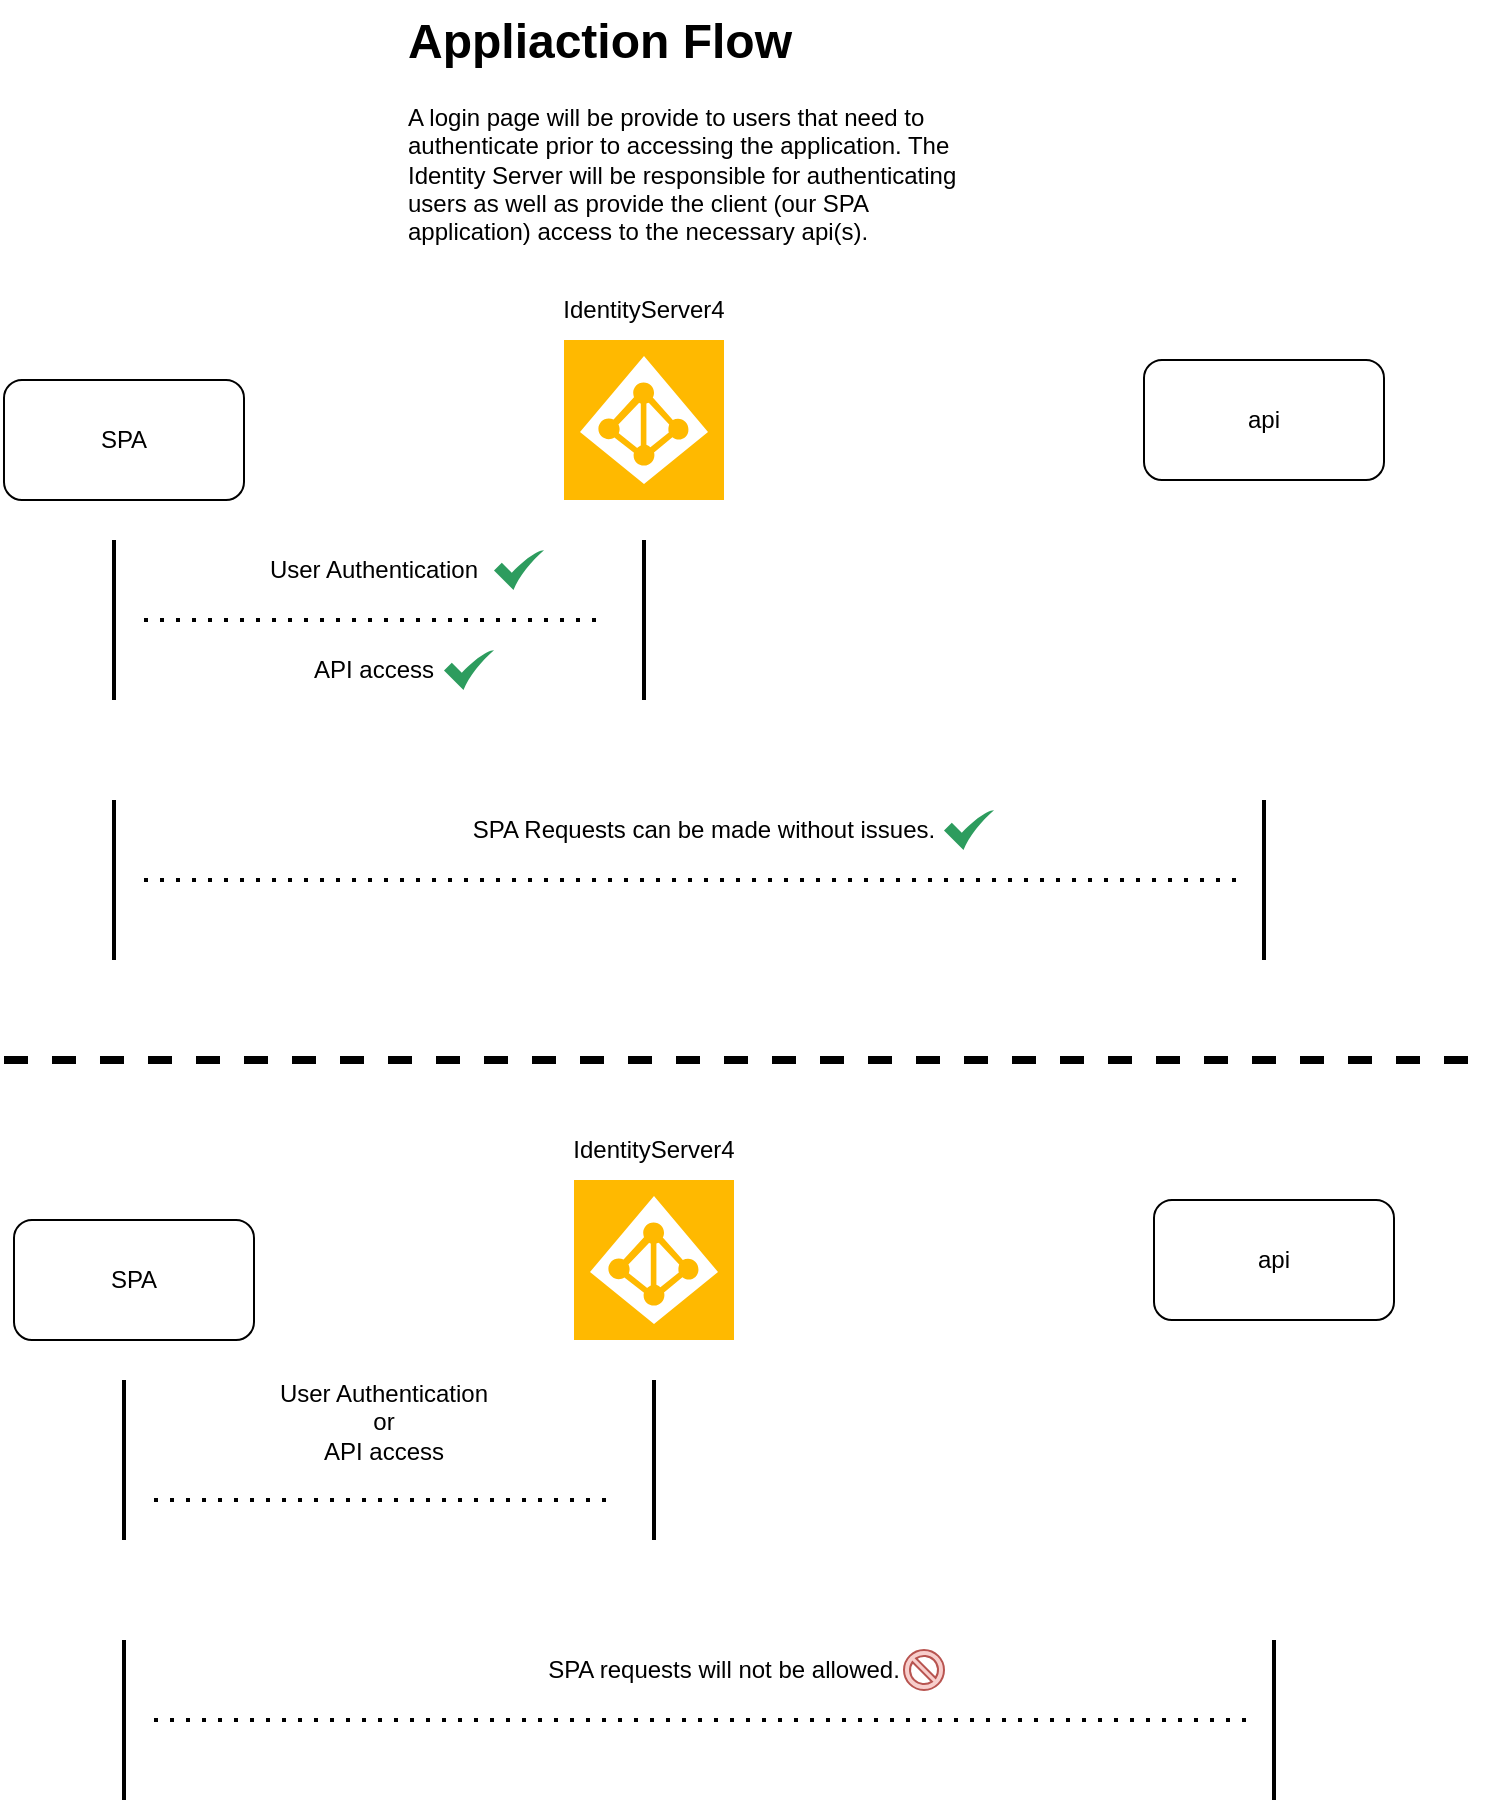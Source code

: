 <mxfile version="24.2.0" type="github">
  <diagram name="Page-1" id="LfIRwIsGOQLriB3sK6uA">
    <mxGraphModel dx="2060" dy="1144" grid="1" gridSize="10" guides="1" tooltips="1" connect="1" arrows="1" fold="1" page="0" pageScale="1" pageWidth="850" pageHeight="1100" math="0" shadow="0">
      <root>
        <mxCell id="0" />
        <mxCell id="1" parent="0" />
        <mxCell id="XJBVZiOgVVjpqYQIzhoc-7" value="&lt;h1 style=&quot;margin-top: 0px;&quot;&gt;Appliaction Flow&lt;/h1&gt;&lt;p&gt;A login page will be provide to users that need to authenticate prior to accessing the application. The Identity Server will be responsible for authenticating users as well as provide the client (our SPA application) access to the necessary api(s).&lt;/p&gt;" style="text;html=1;whiteSpace=wrap;overflow=hidden;rounded=0;" vertex="1" parent="1">
          <mxGeometry x="280" y="290" width="280" height="130" as="geometry" />
        </mxCell>
        <mxCell id="XJBVZiOgVVjpqYQIzhoc-8" value="SPA" style="rounded=1;whiteSpace=wrap;html=1;" vertex="1" parent="1">
          <mxGeometry x="80" y="480" width="120" height="60" as="geometry" />
        </mxCell>
        <mxCell id="XJBVZiOgVVjpqYQIzhoc-9" value="" style="image;sketch=0;aspect=fixed;html=1;points=[];align=center;fontSize=12;image=img/lib/mscae/Azure_AD_Identity_Protection.svg;" vertex="1" parent="1">
          <mxGeometry x="360" y="460" width="80" height="80" as="geometry" />
        </mxCell>
        <mxCell id="XJBVZiOgVVjpqYQIzhoc-10" value="IdentityServer4" style="text;html=1;align=center;verticalAlign=middle;whiteSpace=wrap;rounded=0;" vertex="1" parent="1">
          <mxGeometry x="355" y="430" width="90" height="30" as="geometry" />
        </mxCell>
        <mxCell id="XJBVZiOgVVjpqYQIzhoc-11" value="api" style="rounded=1;whiteSpace=wrap;html=1;" vertex="1" parent="1">
          <mxGeometry x="650" y="470" width="120" height="60" as="geometry" />
        </mxCell>
        <mxCell id="XJBVZiOgVVjpqYQIzhoc-12" value="" style="line;strokeWidth=2;direction=south;html=1;" vertex="1" parent="1">
          <mxGeometry x="130" y="560" width="10" height="80" as="geometry" />
        </mxCell>
        <mxCell id="XJBVZiOgVVjpqYQIzhoc-13" value="" style="line;strokeWidth=2;direction=south;html=1;" vertex="1" parent="1">
          <mxGeometry x="395" y="560" width="10" height="80" as="geometry" />
        </mxCell>
        <mxCell id="XJBVZiOgVVjpqYQIzhoc-14" value="" style="endArrow=none;dashed=1;html=1;dashPattern=1 3;strokeWidth=2;rounded=0;" edge="1" parent="1">
          <mxGeometry width="50" height="50" relative="1" as="geometry">
            <mxPoint x="150" y="600" as="sourcePoint" />
            <mxPoint x="380" y="600" as="targetPoint" />
          </mxGeometry>
        </mxCell>
        <mxCell id="XJBVZiOgVVjpqYQIzhoc-16" value="User Authentication" style="text;html=1;align=center;verticalAlign=middle;whiteSpace=wrap;rounded=0;" vertex="1" parent="1">
          <mxGeometry x="180" y="560" width="170" height="30" as="geometry" />
        </mxCell>
        <mxCell id="XJBVZiOgVVjpqYQIzhoc-17" value="API access" style="text;html=1;align=center;verticalAlign=middle;whiteSpace=wrap;rounded=0;" vertex="1" parent="1">
          <mxGeometry x="210" y="610" width="110" height="30" as="geometry" />
        </mxCell>
        <mxCell id="XJBVZiOgVVjpqYQIzhoc-18" value="" style="line;strokeWidth=2;direction=south;html=1;" vertex="1" parent="1">
          <mxGeometry x="130" y="690" width="10" height="80" as="geometry" />
        </mxCell>
        <mxCell id="XJBVZiOgVVjpqYQIzhoc-19" value="" style="line;strokeWidth=2;direction=south;html=1;" vertex="1" parent="1">
          <mxGeometry x="705" y="690" width="10" height="80" as="geometry" />
        </mxCell>
        <mxCell id="XJBVZiOgVVjpqYQIzhoc-20" value="" style="endArrow=none;dashed=1;html=1;dashPattern=1 3;strokeWidth=2;rounded=0;" edge="1" parent="1">
          <mxGeometry width="50" height="50" relative="1" as="geometry">
            <mxPoint x="150" y="730" as="sourcePoint" />
            <mxPoint x="700" y="730" as="targetPoint" />
          </mxGeometry>
        </mxCell>
        <mxCell id="XJBVZiOgVVjpqYQIzhoc-23" value="" style="sketch=0;html=1;aspect=fixed;strokeColor=none;shadow=0;align=center;fillColor=#2D9C5E;verticalAlign=top;labelPosition=center;verticalLabelPosition=bottom;shape=mxgraph.gcp2.check" vertex="1" parent="1">
          <mxGeometry x="325" y="565" width="25" height="20" as="geometry" />
        </mxCell>
        <mxCell id="XJBVZiOgVVjpqYQIzhoc-24" value="" style="sketch=0;html=1;aspect=fixed;strokeColor=none;shadow=0;align=center;fillColor=#2D9C5E;verticalAlign=top;labelPosition=center;verticalLabelPosition=bottom;shape=mxgraph.gcp2.check" vertex="1" parent="1">
          <mxGeometry x="300" y="615" width="25" height="20" as="geometry" />
        </mxCell>
        <mxCell id="XJBVZiOgVVjpqYQIzhoc-25" value="SPA Requests can be made without issues." style="text;html=1;align=center;verticalAlign=middle;whiteSpace=wrap;rounded=0;" vertex="1" parent="1">
          <mxGeometry x="300" y="690" width="260" height="30" as="geometry" />
        </mxCell>
        <mxCell id="XJBVZiOgVVjpqYQIzhoc-27" value="" style="sketch=0;html=1;aspect=fixed;strokeColor=none;shadow=0;align=center;fillColor=#2D9C5E;verticalAlign=top;labelPosition=center;verticalLabelPosition=bottom;shape=mxgraph.gcp2.check" vertex="1" parent="1">
          <mxGeometry x="550" y="695" width="25" height="20" as="geometry" />
        </mxCell>
        <mxCell id="XJBVZiOgVVjpqYQIzhoc-28" value="SPA" style="rounded=1;whiteSpace=wrap;html=1;" vertex="1" parent="1">
          <mxGeometry x="85" y="900" width="120" height="60" as="geometry" />
        </mxCell>
        <mxCell id="XJBVZiOgVVjpqYQIzhoc-29" value="" style="image;sketch=0;aspect=fixed;html=1;points=[];align=center;fontSize=12;image=img/lib/mscae/Azure_AD_Identity_Protection.svg;" vertex="1" parent="1">
          <mxGeometry x="365" y="880" width="80" height="80" as="geometry" />
        </mxCell>
        <mxCell id="XJBVZiOgVVjpqYQIzhoc-30" value="IdentityServer4" style="text;html=1;align=center;verticalAlign=middle;whiteSpace=wrap;rounded=0;" vertex="1" parent="1">
          <mxGeometry x="360" y="850" width="90" height="30" as="geometry" />
        </mxCell>
        <mxCell id="XJBVZiOgVVjpqYQIzhoc-31" value="api" style="rounded=1;whiteSpace=wrap;html=1;" vertex="1" parent="1">
          <mxGeometry x="655" y="890" width="120" height="60" as="geometry" />
        </mxCell>
        <mxCell id="XJBVZiOgVVjpqYQIzhoc-32" value="" style="line;strokeWidth=2;direction=south;html=1;" vertex="1" parent="1">
          <mxGeometry x="135" y="980" width="10" height="80" as="geometry" />
        </mxCell>
        <mxCell id="XJBVZiOgVVjpqYQIzhoc-33" value="" style="line;strokeWidth=2;direction=south;html=1;" vertex="1" parent="1">
          <mxGeometry x="400" y="980" width="10" height="80" as="geometry" />
        </mxCell>
        <mxCell id="XJBVZiOgVVjpqYQIzhoc-34" value="" style="endArrow=none;dashed=1;html=1;dashPattern=1 3;strokeWidth=2;rounded=0;" edge="1" parent="1">
          <mxGeometry width="50" height="50" relative="1" as="geometry">
            <mxPoint x="155" y="1040" as="sourcePoint" />
            <mxPoint x="385" y="1040" as="targetPoint" />
          </mxGeometry>
        </mxCell>
        <mxCell id="XJBVZiOgVVjpqYQIzhoc-35" value="User Authentication&lt;br&gt;or&lt;br&gt;API access" style="text;html=1;align=center;verticalAlign=middle;whiteSpace=wrap;rounded=0;" vertex="1" parent="1">
          <mxGeometry x="185" y="985.5" width="170" height="30" as="geometry" />
        </mxCell>
        <mxCell id="XJBVZiOgVVjpqYQIzhoc-37" value="" style="line;strokeWidth=2;direction=south;html=1;" vertex="1" parent="1">
          <mxGeometry x="135" y="1110" width="10" height="80" as="geometry" />
        </mxCell>
        <mxCell id="XJBVZiOgVVjpqYQIzhoc-38" value="" style="line;strokeWidth=2;direction=south;html=1;" vertex="1" parent="1">
          <mxGeometry x="710" y="1110" width="10" height="80" as="geometry" />
        </mxCell>
        <mxCell id="XJBVZiOgVVjpqYQIzhoc-39" value="" style="endArrow=none;dashed=1;html=1;dashPattern=1 3;strokeWidth=2;rounded=0;" edge="1" parent="1">
          <mxGeometry width="50" height="50" relative="1" as="geometry">
            <mxPoint x="155" y="1150" as="sourcePoint" />
            <mxPoint x="705" y="1150" as="targetPoint" />
          </mxGeometry>
        </mxCell>
        <mxCell id="XJBVZiOgVVjpqYQIzhoc-42" value="SPA requests will not be allowed." style="text;html=1;align=center;verticalAlign=middle;whiteSpace=wrap;rounded=0;" vertex="1" parent="1">
          <mxGeometry x="310" y="1110" width="260" height="30" as="geometry" />
        </mxCell>
        <mxCell id="XJBVZiOgVVjpqYQIzhoc-44" value="" style="endArrow=none;dashed=1;html=1;rounded=0;fontSize=20;fontStyle=1;strokeWidth=4;" edge="1" parent="1">
          <mxGeometry width="50" height="50" relative="1" as="geometry">
            <mxPoint x="80" y="820" as="sourcePoint" />
            <mxPoint x="820" y="820" as="targetPoint" />
          </mxGeometry>
        </mxCell>
        <mxCell id="XJBVZiOgVVjpqYQIzhoc-45" value="" style="shape=image;html=1;verticalAlign=top;verticalLabelPosition=bottom;labelBackgroundColor=#ffffff;imageAspect=0;aspect=fixed;image=https://cdn2.iconfinder.com/data/icons/onebit/PNG/onebit_33.png" vertex="1" parent="1">
          <mxGeometry x="331" y="991" width="19" height="19" as="geometry" />
        </mxCell>
        <mxCell id="XJBVZiOgVVjpqYQIzhoc-47" value="" style="verticalLabelPosition=bottom;verticalAlign=top;html=1;shape=mxgraph.basic.no_symbol;fillColor=#f8cecc;strokeColor=#b85450;" vertex="1" parent="1">
          <mxGeometry x="530" y="1115" width="20" height="20" as="geometry" />
        </mxCell>
      </root>
    </mxGraphModel>
  </diagram>
</mxfile>
